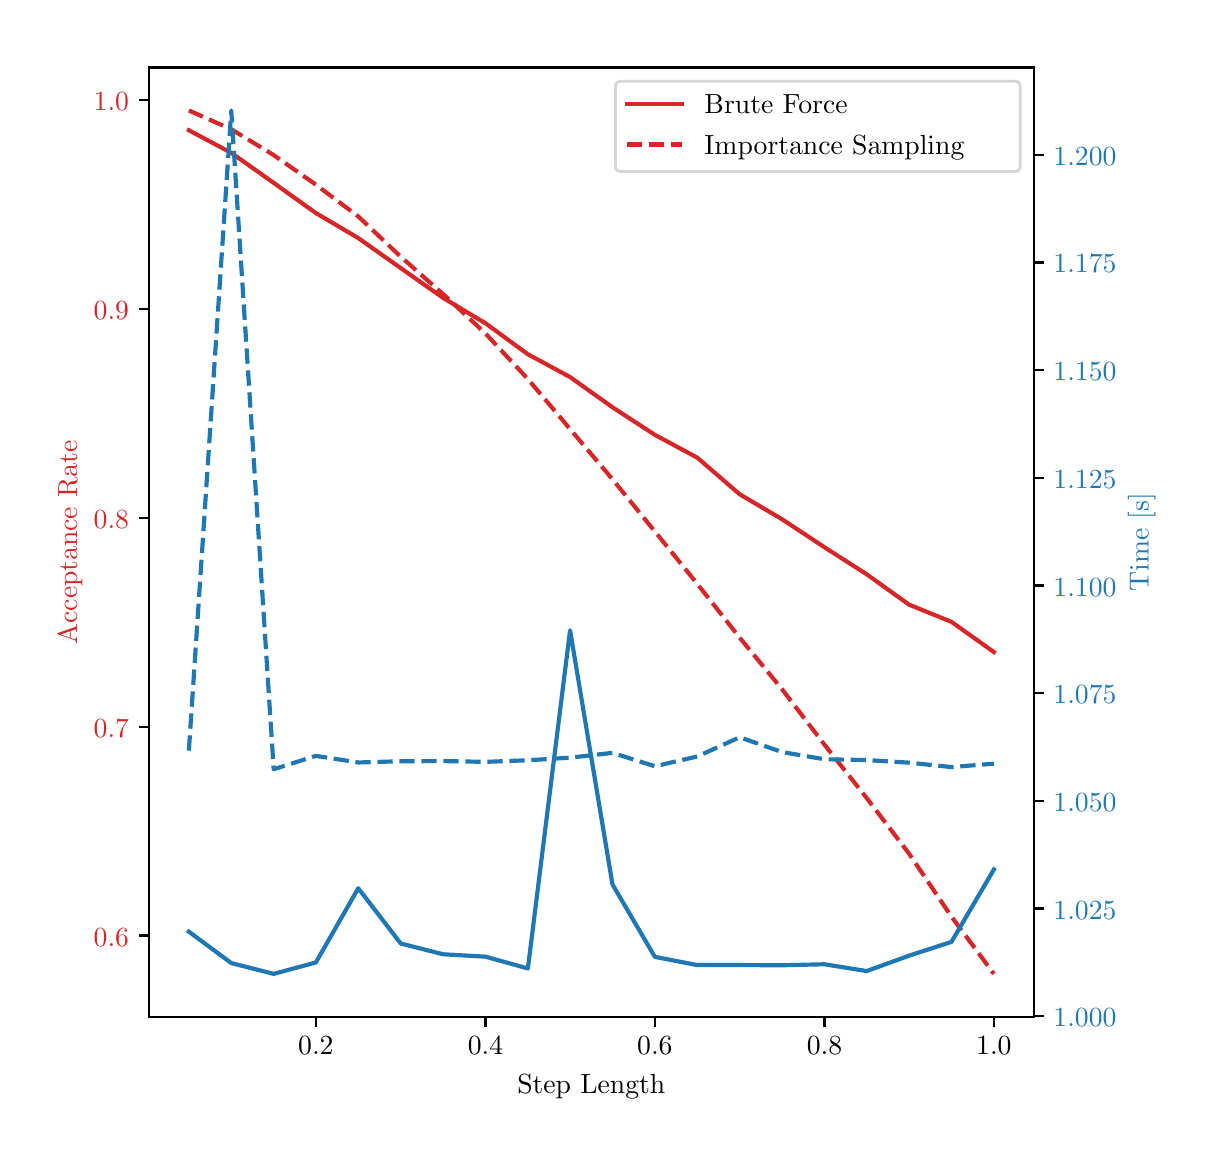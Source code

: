 \begingroup%
\makeatletter%
\begin{pgfpicture}%
\pgfpathrectangle{\pgfpointorigin}{\pgfqpoint{5.789in}{5.5in}}%
\pgfusepath{use as bounding box, clip}%
\begin{pgfscope}%
\pgfsetbuttcap%
\pgfsetmiterjoin%
\definecolor{currentfill}{rgb}{1.0,1.0,1.0}%
\pgfsetfillcolor{currentfill}%
\pgfsetlinewidth{0.0pt}%
\definecolor{currentstroke}{rgb}{1.0,1.0,1.0}%
\pgfsetstrokecolor{currentstroke}%
\pgfsetdash{}{0pt}%
\pgfpathmoveto{\pgfqpoint{0.0in}{0.0in}}%
\pgfpathlineto{\pgfqpoint{5.789in}{0.0in}}%
\pgfpathlineto{\pgfqpoint{5.789in}{5.5in}}%
\pgfpathlineto{\pgfqpoint{0.0in}{5.5in}}%
\pgfpathclose%
\pgfusepath{fill}%
\end{pgfscope}%
\begin{pgfscope}%
\pgfsetbuttcap%
\pgfsetmiterjoin%
\definecolor{currentfill}{rgb}{1.0,1.0,1.0}%
\pgfsetfillcolor{currentfill}%
\pgfsetlinewidth{0.0pt}%
\definecolor{currentstroke}{rgb}{0.0,0.0,0.0}%
\pgfsetstrokecolor{currentstroke}%
\pgfsetstrokeopacity{0.0}%
\pgfsetdash{}{0pt}%
\pgfpathmoveto{\pgfqpoint{0.605in}{0.553in}}%
\pgfpathlineto{\pgfqpoint{5.032in}{0.553in}}%
\pgfpathlineto{\pgfqpoint{5.032in}{5.301in}}%
\pgfpathlineto{\pgfqpoint{0.605in}{5.301in}}%
\pgfpathclose%
\pgfusepath{fill}%
\end{pgfscope}%
\begin{pgfscope}%
\pgfsetbuttcap%
\pgfsetroundjoin%
\definecolor{currentfill}{rgb}{0.0,0.0,0.0}%
\pgfsetfillcolor{currentfill}%
\pgfsetlinewidth{0.803pt}%
\definecolor{currentstroke}{rgb}{0.0,0.0,0.0}%
\pgfsetstrokecolor{currentstroke}%
\pgfsetdash{}{0pt}%
\pgfsys@defobject{currentmarker}{\pgfqpoint{0.0in}{-0.049in}}{\pgfqpoint{0.0in}{0.0in}}{%
\pgfpathmoveto{\pgfqpoint{0.0in}{0.0in}}%
\pgfpathlineto{\pgfqpoint{0.0in}{-0.049in}}%
\pgfusepath{stroke,fill}%
}%
\begin{pgfscope}%
\pgfsys@transformshift{1.441in}{0.553in}%
\pgfsys@useobject{currentmarker}{}%
\end{pgfscope}%
\end{pgfscope}%
\begin{pgfscope}%
\definecolor{textcolor}{rgb}{0.0,0.0,0.0}%
\pgfsetstrokecolor{textcolor}%
\pgfsetfillcolor{textcolor}%
\pgftext[x=1.441in,y=0.456in,,top]{\color{textcolor}\rmfamily\fontsize{10.0}{12.0}\selectfont \(\displaystyle 0.2\)}%
\end{pgfscope}%
\begin{pgfscope}%
\pgfsetbuttcap%
\pgfsetroundjoin%
\definecolor{currentfill}{rgb}{0.0,0.0,0.0}%
\pgfsetfillcolor{currentfill}%
\pgfsetlinewidth{0.803pt}%
\definecolor{currentstroke}{rgb}{0.0,0.0,0.0}%
\pgfsetstrokecolor{currentstroke}%
\pgfsetdash{}{0pt}%
\pgfsys@defobject{currentmarker}{\pgfqpoint{0.0in}{-0.049in}}{\pgfqpoint{0.0in}{0.0in}}{%
\pgfpathmoveto{\pgfqpoint{0.0in}{0.0in}}%
\pgfpathlineto{\pgfqpoint{0.0in}{-0.049in}}%
\pgfusepath{stroke,fill}%
}%
\begin{pgfscope}%
\pgfsys@transformshift{2.289in}{0.553in}%
\pgfsys@useobject{currentmarker}{}%
\end{pgfscope}%
\end{pgfscope}%
\begin{pgfscope}%
\definecolor{textcolor}{rgb}{0.0,0.0,0.0}%
\pgfsetstrokecolor{textcolor}%
\pgfsetfillcolor{textcolor}%
\pgftext[x=2.289in,y=0.456in,,top]{\color{textcolor}\rmfamily\fontsize{10.0}{12.0}\selectfont \(\displaystyle 0.4\)}%
\end{pgfscope}%
\begin{pgfscope}%
\pgfsetbuttcap%
\pgfsetroundjoin%
\definecolor{currentfill}{rgb}{0.0,0.0,0.0}%
\pgfsetfillcolor{currentfill}%
\pgfsetlinewidth{0.803pt}%
\definecolor{currentstroke}{rgb}{0.0,0.0,0.0}%
\pgfsetstrokecolor{currentstroke}%
\pgfsetdash{}{0pt}%
\pgfsys@defobject{currentmarker}{\pgfqpoint{0.0in}{-0.049in}}{\pgfqpoint{0.0in}{0.0in}}{%
\pgfpathmoveto{\pgfqpoint{0.0in}{0.0in}}%
\pgfpathlineto{\pgfqpoint{0.0in}{-0.049in}}%
\pgfusepath{stroke,fill}%
}%
\begin{pgfscope}%
\pgfsys@transformshift{3.136in}{0.553in}%
\pgfsys@useobject{currentmarker}{}%
\end{pgfscope}%
\end{pgfscope}%
\begin{pgfscope}%
\definecolor{textcolor}{rgb}{0.0,0.0,0.0}%
\pgfsetstrokecolor{textcolor}%
\pgfsetfillcolor{textcolor}%
\pgftext[x=3.136in,y=0.456in,,top]{\color{textcolor}\rmfamily\fontsize{10.0}{12.0}\selectfont \(\displaystyle 0.6\)}%
\end{pgfscope}%
\begin{pgfscope}%
\pgfsetbuttcap%
\pgfsetroundjoin%
\definecolor{currentfill}{rgb}{0.0,0.0,0.0}%
\pgfsetfillcolor{currentfill}%
\pgfsetlinewidth{0.803pt}%
\definecolor{currentstroke}{rgb}{0.0,0.0,0.0}%
\pgfsetstrokecolor{currentstroke}%
\pgfsetdash{}{0pt}%
\pgfsys@defobject{currentmarker}{\pgfqpoint{0.0in}{-0.049in}}{\pgfqpoint{0.0in}{0.0in}}{%
\pgfpathmoveto{\pgfqpoint{0.0in}{0.0in}}%
\pgfpathlineto{\pgfqpoint{0.0in}{-0.049in}}%
\pgfusepath{stroke,fill}%
}%
\begin{pgfscope}%
\pgfsys@transformshift{3.984in}{0.553in}%
\pgfsys@useobject{currentmarker}{}%
\end{pgfscope}%
\end{pgfscope}%
\begin{pgfscope}%
\definecolor{textcolor}{rgb}{0.0,0.0,0.0}%
\pgfsetstrokecolor{textcolor}%
\pgfsetfillcolor{textcolor}%
\pgftext[x=3.984in,y=0.456in,,top]{\color{textcolor}\rmfamily\fontsize{10.0}{12.0}\selectfont \(\displaystyle 0.8\)}%
\end{pgfscope}%
\begin{pgfscope}%
\pgfsetbuttcap%
\pgfsetroundjoin%
\definecolor{currentfill}{rgb}{0.0,0.0,0.0}%
\pgfsetfillcolor{currentfill}%
\pgfsetlinewidth{0.803pt}%
\definecolor{currentstroke}{rgb}{0.0,0.0,0.0}%
\pgfsetstrokecolor{currentstroke}%
\pgfsetdash{}{0pt}%
\pgfsys@defobject{currentmarker}{\pgfqpoint{0.0in}{-0.049in}}{\pgfqpoint{0.0in}{0.0in}}{%
\pgfpathmoveto{\pgfqpoint{0.0in}{0.0in}}%
\pgfpathlineto{\pgfqpoint{0.0in}{-0.049in}}%
\pgfusepath{stroke,fill}%
}%
\begin{pgfscope}%
\pgfsys@transformshift{4.831in}{0.553in}%
\pgfsys@useobject{currentmarker}{}%
\end{pgfscope}%
\end{pgfscope}%
\begin{pgfscope}%
\definecolor{textcolor}{rgb}{0.0,0.0,0.0}%
\pgfsetstrokecolor{textcolor}%
\pgfsetfillcolor{textcolor}%
\pgftext[x=4.831in,y=0.456in,,top]{\color{textcolor}\rmfamily\fontsize{10.0}{12.0}\selectfont \(\displaystyle 1.0\)}%
\end{pgfscope}%
\begin{pgfscope}%
\definecolor{textcolor}{rgb}{0.0,0.0,0.0}%
\pgfsetstrokecolor{textcolor}%
\pgfsetfillcolor{textcolor}%
\pgftext[x=2.818in,y=0.266in,,top]{\color{textcolor}\rmfamily\fontsize{10.0}{12.0}\selectfont Step Length}%
\end{pgfscope}%
\begin{pgfscope}%
\pgfsetbuttcap%
\pgfsetroundjoin%
\definecolor{currentfill}{rgb}{0.0,0.0,0.0}%
\pgfsetfillcolor{currentfill}%
\pgfsetlinewidth{0.803pt}%
\definecolor{currentstroke}{rgb}{0.0,0.0,0.0}%
\pgfsetstrokecolor{currentstroke}%
\pgfsetdash{}{0pt}%
\pgfsys@defobject{currentmarker}{\pgfqpoint{-0.049in}{0.0in}}{\pgfqpoint{0.0in}{0.0in}}{%
\pgfpathmoveto{\pgfqpoint{0.0in}{0.0in}}%
\pgfpathlineto{\pgfqpoint{-0.049in}{0.0in}}%
\pgfusepath{stroke,fill}%
}%
\begin{pgfscope}%
\pgfsys@transformshift{0.605in}{0.961in}%
\pgfsys@useobject{currentmarker}{}%
\end{pgfscope}%
\end{pgfscope}%
\begin{pgfscope}%
\definecolor{textcolor}{rgb}{0.839,0.153,0.157}%
\pgfsetstrokecolor{textcolor}%
\pgfsetfillcolor{textcolor}%
\pgftext[x=0.33in,y=0.908in,left,base]{\color{textcolor}\rmfamily\fontsize{10.0}{12.0}\selectfont \(\displaystyle 0.6\)}%
\end{pgfscope}%
\begin{pgfscope}%
\pgfsetbuttcap%
\pgfsetroundjoin%
\definecolor{currentfill}{rgb}{0.0,0.0,0.0}%
\pgfsetfillcolor{currentfill}%
\pgfsetlinewidth{0.803pt}%
\definecolor{currentstroke}{rgb}{0.0,0.0,0.0}%
\pgfsetstrokecolor{currentstroke}%
\pgfsetdash{}{0pt}%
\pgfsys@defobject{currentmarker}{\pgfqpoint{-0.049in}{0.0in}}{\pgfqpoint{0.0in}{0.0in}}{%
\pgfpathmoveto{\pgfqpoint{0.0in}{0.0in}}%
\pgfpathlineto{\pgfqpoint{-0.049in}{0.0in}}%
\pgfusepath{stroke,fill}%
}%
\begin{pgfscope}%
\pgfsys@transformshift{0.605in}{2.005in}%
\pgfsys@useobject{currentmarker}{}%
\end{pgfscope}%
\end{pgfscope}%
\begin{pgfscope}%
\definecolor{textcolor}{rgb}{0.839,0.153,0.157}%
\pgfsetstrokecolor{textcolor}%
\pgfsetfillcolor{textcolor}%
\pgftext[x=0.33in,y=1.953in,left,base]{\color{textcolor}\rmfamily\fontsize{10.0}{12.0}\selectfont \(\displaystyle 0.7\)}%
\end{pgfscope}%
\begin{pgfscope}%
\pgfsetbuttcap%
\pgfsetroundjoin%
\definecolor{currentfill}{rgb}{0.0,0.0,0.0}%
\pgfsetfillcolor{currentfill}%
\pgfsetlinewidth{0.803pt}%
\definecolor{currentstroke}{rgb}{0.0,0.0,0.0}%
\pgfsetstrokecolor{currentstroke}%
\pgfsetdash{}{0pt}%
\pgfsys@defobject{currentmarker}{\pgfqpoint{-0.049in}{0.0in}}{\pgfqpoint{0.0in}{0.0in}}{%
\pgfpathmoveto{\pgfqpoint{0.0in}{0.0in}}%
\pgfpathlineto{\pgfqpoint{-0.049in}{0.0in}}%
\pgfusepath{stroke,fill}%
}%
\begin{pgfscope}%
\pgfsys@transformshift{0.605in}{3.05in}%
\pgfsys@useobject{currentmarker}{}%
\end{pgfscope}%
\end{pgfscope}%
\begin{pgfscope}%
\definecolor{textcolor}{rgb}{0.839,0.153,0.157}%
\pgfsetstrokecolor{textcolor}%
\pgfsetfillcolor{textcolor}%
\pgftext[x=0.33in,y=2.997in,left,base]{\color{textcolor}\rmfamily\fontsize{10.0}{12.0}\selectfont \(\displaystyle 0.8\)}%
\end{pgfscope}%
\begin{pgfscope}%
\pgfsetbuttcap%
\pgfsetroundjoin%
\definecolor{currentfill}{rgb}{0.0,0.0,0.0}%
\pgfsetfillcolor{currentfill}%
\pgfsetlinewidth{0.803pt}%
\definecolor{currentstroke}{rgb}{0.0,0.0,0.0}%
\pgfsetstrokecolor{currentstroke}%
\pgfsetdash{}{0pt}%
\pgfsys@defobject{currentmarker}{\pgfqpoint{-0.049in}{0.0in}}{\pgfqpoint{0.0in}{0.0in}}{%
\pgfpathmoveto{\pgfqpoint{0.0in}{0.0in}}%
\pgfpathlineto{\pgfqpoint{-0.049in}{0.0in}}%
\pgfusepath{stroke,fill}%
}%
\begin{pgfscope}%
\pgfsys@transformshift{0.605in}{4.094in}%
\pgfsys@useobject{currentmarker}{}%
\end{pgfscope}%
\end{pgfscope}%
\begin{pgfscope}%
\definecolor{textcolor}{rgb}{0.839,0.153,0.157}%
\pgfsetstrokecolor{textcolor}%
\pgfsetfillcolor{textcolor}%
\pgftext[x=0.33in,y=4.041in,left,base]{\color{textcolor}\rmfamily\fontsize{10.0}{12.0}\selectfont \(\displaystyle 0.9\)}%
\end{pgfscope}%
\begin{pgfscope}%
\pgfsetbuttcap%
\pgfsetroundjoin%
\definecolor{currentfill}{rgb}{0.0,0.0,0.0}%
\pgfsetfillcolor{currentfill}%
\pgfsetlinewidth{0.803pt}%
\definecolor{currentstroke}{rgb}{0.0,0.0,0.0}%
\pgfsetstrokecolor{currentstroke}%
\pgfsetdash{}{0pt}%
\pgfsys@defobject{currentmarker}{\pgfqpoint{-0.049in}{0.0in}}{\pgfqpoint{0.0in}{0.0in}}{%
\pgfpathmoveto{\pgfqpoint{0.0in}{0.0in}}%
\pgfpathlineto{\pgfqpoint{-0.049in}{0.0in}}%
\pgfusepath{stroke,fill}%
}%
\begin{pgfscope}%
\pgfsys@transformshift{0.605in}{5.138in}%
\pgfsys@useobject{currentmarker}{}%
\end{pgfscope}%
\end{pgfscope}%
\begin{pgfscope}%
\definecolor{textcolor}{rgb}{0.839,0.153,0.157}%
\pgfsetstrokecolor{textcolor}%
\pgfsetfillcolor{textcolor}%
\pgftext[x=0.33in,y=5.086in,left,base]{\color{textcolor}\rmfamily\fontsize{10.0}{12.0}\selectfont \(\displaystyle 1.0\)}%
\end{pgfscope}%
\begin{pgfscope}%
\definecolor{textcolor}{rgb}{0.839,0.153,0.157}%
\pgfsetstrokecolor{textcolor}%
\pgfsetfillcolor{textcolor}%
\pgftext[x=0.274in,y=2.927in,,bottom,rotate=90.0]{\color{textcolor}\rmfamily\fontsize{10.0}{12.0}\selectfont Acceptance Rate}%
\end{pgfscope}%
\begin{pgfscope}%
\pgfpathrectangle{\pgfqpoint{0.605in}{0.553in}}{\pgfqpoint{4.428in}{4.749in}}%
\pgfusepath{clip}%
\pgfsetrectcap%
\pgfsetroundjoin%
\pgfsetlinewidth{1.506pt}%
\definecolor{currentstroke}{rgb}{0.839,0.153,0.157}%
\pgfsetstrokecolor{currentstroke}%
\pgfsetdash{}{0pt}%
\pgfpathmoveto{\pgfqpoint{0.806in}{4.987in}}%
\pgfpathlineto{\pgfqpoint{1.018in}{4.874in}}%
\pgfpathlineto{\pgfqpoint{1.23in}{4.724in}}%
\pgfpathlineto{\pgfqpoint{1.441in}{4.573in}}%
\pgfpathlineto{\pgfqpoint{1.653in}{4.448in}}%
\pgfpathlineto{\pgfqpoint{1.865in}{4.298in}}%
\pgfpathlineto{\pgfqpoint{2.077in}{4.149in}}%
\pgfpathlineto{\pgfqpoint{2.289in}{4.022in}}%
\pgfpathlineto{\pgfqpoint{2.501in}{3.867in}}%
\pgfpathlineto{\pgfqpoint{2.712in}{3.753in}}%
\pgfpathlineto{\pgfqpoint{2.924in}{3.602in}}%
\pgfpathlineto{\pgfqpoint{3.136in}{3.464in}}%
\pgfpathlineto{\pgfqpoint{3.348in}{3.35in}}%
\pgfpathlineto{\pgfqpoint{3.56in}{3.167in}}%
\pgfpathlineto{\pgfqpoint{3.772in}{3.042in}}%
\pgfpathlineto{\pgfqpoint{3.984in}{2.902in}}%
\pgfpathlineto{\pgfqpoint{4.195in}{2.767in}}%
\pgfpathlineto{\pgfqpoint{4.407in}{2.615in}}%
\pgfpathlineto{\pgfqpoint{4.619in}{2.529in}}%
\pgfpathlineto{\pgfqpoint{4.831in}{2.378in}}%
\pgfusepath{stroke}%
\end{pgfscope}%
\begin{pgfscope}%
\pgfpathrectangle{\pgfqpoint{0.605in}{0.553in}}{\pgfqpoint{4.428in}{4.749in}}%
\pgfusepath{clip}%
\pgfsetbuttcap%
\pgfsetroundjoin%
\pgfsetlinewidth{1.506pt}%
\definecolor{currentstroke}{rgb}{0.839,0.153,0.157}%
\pgfsetstrokecolor{currentstroke}%
\pgfsetdash{{5.55pt}{2.4pt}}{0.0pt}%
\pgfpathmoveto{\pgfqpoint{0.806in}{5.086in}}%
\pgfpathlineto{\pgfqpoint{1.018in}{4.992in}}%
\pgfpathlineto{\pgfqpoint{1.23in}{4.863in}}%
\pgfpathlineto{\pgfqpoint{1.441in}{4.715in}}%
\pgfpathlineto{\pgfqpoint{1.653in}{4.556in}}%
\pgfpathlineto{\pgfqpoint{1.865in}{4.355in}}%
\pgfpathlineto{\pgfqpoint{2.077in}{4.168in}}%
\pgfpathlineto{\pgfqpoint{2.289in}{3.971in}}%
\pgfpathlineto{\pgfqpoint{2.501in}{3.743in}}%
\pgfpathlineto{\pgfqpoint{2.712in}{3.493in}}%
\pgfpathlineto{\pgfqpoint{2.924in}{3.242in}}%
\pgfpathlineto{\pgfqpoint{3.136in}{2.981in}}%
\pgfpathlineto{\pgfqpoint{3.348in}{2.719in}}%
\pgfpathlineto{\pgfqpoint{3.56in}{2.45in}}%
\pgfpathlineto{\pgfqpoint{3.772in}{2.192in}}%
\pgfpathlineto{\pgfqpoint{3.984in}{1.915in}}%
\pgfpathlineto{\pgfqpoint{4.195in}{1.648in}}%
\pgfpathlineto{\pgfqpoint{4.407in}{1.37in}}%
\pgfpathlineto{\pgfqpoint{4.619in}{1.055in}}%
\pgfpathlineto{\pgfqpoint{4.831in}{0.769in}}%
\pgfusepath{stroke}%
\end{pgfscope}%
\begin{pgfscope}%
\pgfsetrectcap%
\pgfsetmiterjoin%
\pgfsetlinewidth{0.803pt}%
\definecolor{currentstroke}{rgb}{0.0,0.0,0.0}%
\pgfsetstrokecolor{currentstroke}%
\pgfsetdash{}{0pt}%
\pgfpathmoveto{\pgfqpoint{0.605in}{0.553in}}%
\pgfpathlineto{\pgfqpoint{0.605in}{5.301in}}%
\pgfusepath{stroke}%
\end{pgfscope}%
\begin{pgfscope}%
\pgfsetrectcap%
\pgfsetmiterjoin%
\pgfsetlinewidth{0.803pt}%
\definecolor{currentstroke}{rgb}{0.0,0.0,0.0}%
\pgfsetstrokecolor{currentstroke}%
\pgfsetdash{}{0pt}%
\pgfpathmoveto{\pgfqpoint{5.032in}{0.553in}}%
\pgfpathlineto{\pgfqpoint{5.032in}{5.301in}}%
\pgfusepath{stroke}%
\end{pgfscope}%
\begin{pgfscope}%
\pgfsetrectcap%
\pgfsetmiterjoin%
\pgfsetlinewidth{0.803pt}%
\definecolor{currentstroke}{rgb}{0.0,0.0,0.0}%
\pgfsetstrokecolor{currentstroke}%
\pgfsetdash{}{0pt}%
\pgfpathmoveto{\pgfqpoint{0.605in}{0.553in}}%
\pgfpathlineto{\pgfqpoint{5.032in}{0.553in}}%
\pgfusepath{stroke}%
\end{pgfscope}%
\begin{pgfscope}%
\pgfsetrectcap%
\pgfsetmiterjoin%
\pgfsetlinewidth{0.803pt}%
\definecolor{currentstroke}{rgb}{0.0,0.0,0.0}%
\pgfsetstrokecolor{currentstroke}%
\pgfsetdash{}{0pt}%
\pgfpathmoveto{\pgfqpoint{0.605in}{5.301in}}%
\pgfpathlineto{\pgfqpoint{5.032in}{5.301in}}%
\pgfusepath{stroke}%
\end{pgfscope}%
\begin{pgfscope}%
\pgfsetbuttcap%
\pgfsetmiterjoin%
\definecolor{currentfill}{rgb}{1.0,1.0,1.0}%
\pgfsetfillcolor{currentfill}%
\pgfsetfillopacity{0.8}%
\pgfsetlinewidth{1.004pt}%
\definecolor{currentstroke}{rgb}{0.8,0.8,0.8}%
\pgfsetstrokecolor{currentstroke}%
\pgfsetstrokeopacity{0.8}%
\pgfsetdash{}{0pt}%
\pgfpathmoveto{\pgfqpoint{2.967in}{4.781in}}%
\pgfpathlineto{\pgfqpoint{4.935in}{4.781in}}%
\pgfpathquadraticcurveto{\pgfqpoint{4.963in}{4.781in}}{\pgfqpoint{4.963in}{4.808in}}%
\pgfpathlineto{\pgfqpoint{4.963in}{5.204in}}%
\pgfpathquadraticcurveto{\pgfqpoint{4.963in}{5.232in}}{\pgfqpoint{4.935in}{5.232in}}%
\pgfpathlineto{\pgfqpoint{2.967in}{5.232in}}%
\pgfpathquadraticcurveto{\pgfqpoint{2.939in}{5.232in}}{\pgfqpoint{2.939in}{5.204in}}%
\pgfpathlineto{\pgfqpoint{2.939in}{4.808in}}%
\pgfpathquadraticcurveto{\pgfqpoint{2.939in}{4.781in}}{\pgfqpoint{2.967in}{4.781in}}%
\pgfpathclose%
\pgfusepath{stroke,fill}%
\end{pgfscope}%
\begin{pgfscope}%
\pgfsetrectcap%
\pgfsetroundjoin%
\pgfsetlinewidth{1.506pt}%
\definecolor{currentstroke}{rgb}{0.839,0.153,0.157}%
\pgfsetstrokecolor{currentstroke}%
\pgfsetdash{}{0pt}%
\pgfpathmoveto{\pgfqpoint{2.995in}{5.119in}}%
\pgfpathlineto{\pgfqpoint{3.273in}{5.119in}}%
\pgfusepath{stroke}%
\end{pgfscope}%
\begin{pgfscope}%
\definecolor{textcolor}{rgb}{0.0,0.0,0.0}%
\pgfsetstrokecolor{textcolor}%
\pgfsetfillcolor{textcolor}%
\pgftext[x=3.384in,y=5.071in,left,base]{\color{textcolor}\rmfamily\fontsize{10.0}{12.0}\selectfont Brute Force}%
\end{pgfscope}%
\begin{pgfscope}%
\pgfsetbuttcap%
\pgfsetroundjoin%
\pgfsetlinewidth{1.506pt}%
\definecolor{currentstroke}{rgb}{0.839,0.153,0.157}%
\pgfsetstrokecolor{currentstroke}%
\pgfsetdash{{5.55pt}{2.4pt}}{0.0pt}%
\pgfpathmoveto{\pgfqpoint{2.995in}{4.916in}}%
\pgfpathlineto{\pgfqpoint{3.273in}{4.916in}}%
\pgfusepath{stroke}%
\end{pgfscope}%
\begin{pgfscope}%
\definecolor{textcolor}{rgb}{0.0,0.0,0.0}%
\pgfsetstrokecolor{textcolor}%
\pgfsetfillcolor{textcolor}%
\pgftext[x=3.384in,y=4.867in,left,base]{\color{textcolor}\rmfamily\fontsize{10.0}{12.0}\selectfont Importance Sampling}%
\end{pgfscope}%
\begin{pgfscope}%
\pgfsetbuttcap%
\pgfsetroundjoin%
\definecolor{currentfill}{rgb}{0.0,0.0,0.0}%
\pgfsetfillcolor{currentfill}%
\pgfsetlinewidth{0.803pt}%
\definecolor{currentstroke}{rgb}{0.0,0.0,0.0}%
\pgfsetstrokecolor{currentstroke}%
\pgfsetdash{}{0pt}%
\pgfsys@defobject{currentmarker}{\pgfqpoint{0.0in}{0.0in}}{\pgfqpoint{0.049in}{0.0in}}{%
\pgfpathmoveto{\pgfqpoint{0.0in}{0.0in}}%
\pgfpathlineto{\pgfqpoint{0.049in}{0.0in}}%
\pgfusepath{stroke,fill}%
}%
\begin{pgfscope}%
\pgfsys@transformshift{5.032in}{0.557in}%
\pgfsys@useobject{currentmarker}{}%
\end{pgfscope}%
\end{pgfscope}%
\begin{pgfscope}%
\definecolor{textcolor}{rgb}{0.122,0.467,0.706}%
\pgfsetstrokecolor{textcolor}%
\pgfsetfillcolor{textcolor}%
\pgftext[x=5.129in,y=0.504in,left,base]{\color{textcolor}\rmfamily\fontsize{10.0}{12.0}\selectfont \(\displaystyle 1.000\)}%
\end{pgfscope}%
\begin{pgfscope}%
\pgfsetbuttcap%
\pgfsetroundjoin%
\definecolor{currentfill}{rgb}{0.0,0.0,0.0}%
\pgfsetfillcolor{currentfill}%
\pgfsetlinewidth{0.803pt}%
\definecolor{currentstroke}{rgb}{0.0,0.0,0.0}%
\pgfsetstrokecolor{currentstroke}%
\pgfsetdash{}{0pt}%
\pgfsys@defobject{currentmarker}{\pgfqpoint{0.0in}{0.0in}}{\pgfqpoint{0.049in}{0.0in}}{%
\pgfpathmoveto{\pgfqpoint{0.0in}{0.0in}}%
\pgfpathlineto{\pgfqpoint{0.049in}{0.0in}}%
\pgfusepath{stroke,fill}%
}%
\begin{pgfscope}%
\pgfsys@transformshift{5.032in}{1.096in}%
\pgfsys@useobject{currentmarker}{}%
\end{pgfscope}%
\end{pgfscope}%
\begin{pgfscope}%
\definecolor{textcolor}{rgb}{0.122,0.467,0.706}%
\pgfsetstrokecolor{textcolor}%
\pgfsetfillcolor{textcolor}%
\pgftext[x=5.129in,y=1.043in,left,base]{\color{textcolor}\rmfamily\fontsize{10.0}{12.0}\selectfont \(\displaystyle 1.025\)}%
\end{pgfscope}%
\begin{pgfscope}%
\pgfsetbuttcap%
\pgfsetroundjoin%
\definecolor{currentfill}{rgb}{0.0,0.0,0.0}%
\pgfsetfillcolor{currentfill}%
\pgfsetlinewidth{0.803pt}%
\definecolor{currentstroke}{rgb}{0.0,0.0,0.0}%
\pgfsetstrokecolor{currentstroke}%
\pgfsetdash{}{0pt}%
\pgfsys@defobject{currentmarker}{\pgfqpoint{0.0in}{0.0in}}{\pgfqpoint{0.049in}{0.0in}}{%
\pgfpathmoveto{\pgfqpoint{0.0in}{0.0in}}%
\pgfpathlineto{\pgfqpoint{0.049in}{0.0in}}%
\pgfusepath{stroke,fill}%
}%
\begin{pgfscope}%
\pgfsys@transformshift{5.032in}{1.634in}%
\pgfsys@useobject{currentmarker}{}%
\end{pgfscope}%
\end{pgfscope}%
\begin{pgfscope}%
\definecolor{textcolor}{rgb}{0.122,0.467,0.706}%
\pgfsetstrokecolor{textcolor}%
\pgfsetfillcolor{textcolor}%
\pgftext[x=5.129in,y=1.581in,left,base]{\color{textcolor}\rmfamily\fontsize{10.0}{12.0}\selectfont \(\displaystyle 1.050\)}%
\end{pgfscope}%
\begin{pgfscope}%
\pgfsetbuttcap%
\pgfsetroundjoin%
\definecolor{currentfill}{rgb}{0.0,0.0,0.0}%
\pgfsetfillcolor{currentfill}%
\pgfsetlinewidth{0.803pt}%
\definecolor{currentstroke}{rgb}{0.0,0.0,0.0}%
\pgfsetstrokecolor{currentstroke}%
\pgfsetdash{}{0pt}%
\pgfsys@defobject{currentmarker}{\pgfqpoint{0.0in}{0.0in}}{\pgfqpoint{0.049in}{0.0in}}{%
\pgfpathmoveto{\pgfqpoint{0.0in}{0.0in}}%
\pgfpathlineto{\pgfqpoint{0.049in}{0.0in}}%
\pgfusepath{stroke,fill}%
}%
\begin{pgfscope}%
\pgfsys@transformshift{5.032in}{2.173in}%
\pgfsys@useobject{currentmarker}{}%
\end{pgfscope}%
\end{pgfscope}%
\begin{pgfscope}%
\definecolor{textcolor}{rgb}{0.122,0.467,0.706}%
\pgfsetstrokecolor{textcolor}%
\pgfsetfillcolor{textcolor}%
\pgftext[x=5.129in,y=2.12in,left,base]{\color{textcolor}\rmfamily\fontsize{10.0}{12.0}\selectfont \(\displaystyle 1.075\)}%
\end{pgfscope}%
\begin{pgfscope}%
\pgfsetbuttcap%
\pgfsetroundjoin%
\definecolor{currentfill}{rgb}{0.0,0.0,0.0}%
\pgfsetfillcolor{currentfill}%
\pgfsetlinewidth{0.803pt}%
\definecolor{currentstroke}{rgb}{0.0,0.0,0.0}%
\pgfsetstrokecolor{currentstroke}%
\pgfsetdash{}{0pt}%
\pgfsys@defobject{currentmarker}{\pgfqpoint{0.0in}{0.0in}}{\pgfqpoint{0.049in}{0.0in}}{%
\pgfpathmoveto{\pgfqpoint{0.0in}{0.0in}}%
\pgfpathlineto{\pgfqpoint{0.049in}{0.0in}}%
\pgfusepath{stroke,fill}%
}%
\begin{pgfscope}%
\pgfsys@transformshift{5.032in}{2.711in}%
\pgfsys@useobject{currentmarker}{}%
\end{pgfscope}%
\end{pgfscope}%
\begin{pgfscope}%
\definecolor{textcolor}{rgb}{0.122,0.467,0.706}%
\pgfsetstrokecolor{textcolor}%
\pgfsetfillcolor{textcolor}%
\pgftext[x=5.129in,y=2.658in,left,base]{\color{textcolor}\rmfamily\fontsize{10.0}{12.0}\selectfont \(\displaystyle 1.100\)}%
\end{pgfscope}%
\begin{pgfscope}%
\pgfsetbuttcap%
\pgfsetroundjoin%
\definecolor{currentfill}{rgb}{0.0,0.0,0.0}%
\pgfsetfillcolor{currentfill}%
\pgfsetlinewidth{0.803pt}%
\definecolor{currentstroke}{rgb}{0.0,0.0,0.0}%
\pgfsetstrokecolor{currentstroke}%
\pgfsetdash{}{0pt}%
\pgfsys@defobject{currentmarker}{\pgfqpoint{0.0in}{0.0in}}{\pgfqpoint{0.049in}{0.0in}}{%
\pgfpathmoveto{\pgfqpoint{0.0in}{0.0in}}%
\pgfpathlineto{\pgfqpoint{0.049in}{0.0in}}%
\pgfusepath{stroke,fill}%
}%
\begin{pgfscope}%
\pgfsys@transformshift{5.032in}{3.249in}%
\pgfsys@useobject{currentmarker}{}%
\end{pgfscope}%
\end{pgfscope}%
\begin{pgfscope}%
\definecolor{textcolor}{rgb}{0.122,0.467,0.706}%
\pgfsetstrokecolor{textcolor}%
\pgfsetfillcolor{textcolor}%
\pgftext[x=5.129in,y=3.197in,left,base]{\color{textcolor}\rmfamily\fontsize{10.0}{12.0}\selectfont \(\displaystyle 1.125\)}%
\end{pgfscope}%
\begin{pgfscope}%
\pgfsetbuttcap%
\pgfsetroundjoin%
\definecolor{currentfill}{rgb}{0.0,0.0,0.0}%
\pgfsetfillcolor{currentfill}%
\pgfsetlinewidth{0.803pt}%
\definecolor{currentstroke}{rgb}{0.0,0.0,0.0}%
\pgfsetstrokecolor{currentstroke}%
\pgfsetdash{}{0pt}%
\pgfsys@defobject{currentmarker}{\pgfqpoint{0.0in}{0.0in}}{\pgfqpoint{0.049in}{0.0in}}{%
\pgfpathmoveto{\pgfqpoint{0.0in}{0.0in}}%
\pgfpathlineto{\pgfqpoint{0.049in}{0.0in}}%
\pgfusepath{stroke,fill}%
}%
\begin{pgfscope}%
\pgfsys@transformshift{5.032in}{3.788in}%
\pgfsys@useobject{currentmarker}{}%
\end{pgfscope}%
\end{pgfscope}%
\begin{pgfscope}%
\definecolor{textcolor}{rgb}{0.122,0.467,0.706}%
\pgfsetstrokecolor{textcolor}%
\pgfsetfillcolor{textcolor}%
\pgftext[x=5.129in,y=3.735in,left,base]{\color{textcolor}\rmfamily\fontsize{10.0}{12.0}\selectfont \(\displaystyle 1.150\)}%
\end{pgfscope}%
\begin{pgfscope}%
\pgfsetbuttcap%
\pgfsetroundjoin%
\definecolor{currentfill}{rgb}{0.0,0.0,0.0}%
\pgfsetfillcolor{currentfill}%
\pgfsetlinewidth{0.803pt}%
\definecolor{currentstroke}{rgb}{0.0,0.0,0.0}%
\pgfsetstrokecolor{currentstroke}%
\pgfsetdash{}{0pt}%
\pgfsys@defobject{currentmarker}{\pgfqpoint{0.0in}{0.0in}}{\pgfqpoint{0.049in}{0.0in}}{%
\pgfpathmoveto{\pgfqpoint{0.0in}{0.0in}}%
\pgfpathlineto{\pgfqpoint{0.049in}{0.0in}}%
\pgfusepath{stroke,fill}%
}%
\begin{pgfscope}%
\pgfsys@transformshift{5.032in}{4.326in}%
\pgfsys@useobject{currentmarker}{}%
\end{pgfscope}%
\end{pgfscope}%
\begin{pgfscope}%
\definecolor{textcolor}{rgb}{0.122,0.467,0.706}%
\pgfsetstrokecolor{textcolor}%
\pgfsetfillcolor{textcolor}%
\pgftext[x=5.129in,y=4.274in,left,base]{\color{textcolor}\rmfamily\fontsize{10.0}{12.0}\selectfont \(\displaystyle 1.175\)}%
\end{pgfscope}%
\begin{pgfscope}%
\pgfsetbuttcap%
\pgfsetroundjoin%
\definecolor{currentfill}{rgb}{0.0,0.0,0.0}%
\pgfsetfillcolor{currentfill}%
\pgfsetlinewidth{0.803pt}%
\definecolor{currentstroke}{rgb}{0.0,0.0,0.0}%
\pgfsetstrokecolor{currentstroke}%
\pgfsetdash{}{0pt}%
\pgfsys@defobject{currentmarker}{\pgfqpoint{0.0in}{0.0in}}{\pgfqpoint{0.049in}{0.0in}}{%
\pgfpathmoveto{\pgfqpoint{0.0in}{0.0in}}%
\pgfpathlineto{\pgfqpoint{0.049in}{0.0in}}%
\pgfusepath{stroke,fill}%
}%
\begin{pgfscope}%
\pgfsys@transformshift{5.032in}{4.865in}%
\pgfsys@useobject{currentmarker}{}%
\end{pgfscope}%
\end{pgfscope}%
\begin{pgfscope}%
\definecolor{textcolor}{rgb}{0.122,0.467,0.706}%
\pgfsetstrokecolor{textcolor}%
\pgfsetfillcolor{textcolor}%
\pgftext[x=5.129in,y=4.812in,left,base]{\color{textcolor}\rmfamily\fontsize{10.0}{12.0}\selectfont \(\displaystyle 1.200\)}%
\end{pgfscope}%
\begin{pgfscope}%
\definecolor{textcolor}{rgb}{0.122,0.467,0.706}%
\pgfsetstrokecolor{textcolor}%
\pgfsetfillcolor{textcolor}%
\pgftext[x=5.501in,y=2.927in,,top,rotate=90.0]{\color{textcolor}\rmfamily\fontsize{10.0}{12.0}\selectfont Time [s]}%
\end{pgfscope}%
\begin{pgfscope}%
\pgfpathrectangle{\pgfqpoint{0.605in}{0.553in}}{\pgfqpoint{4.428in}{4.749in}}%
\pgfusepath{clip}%
\pgfsetrectcap%
\pgfsetroundjoin%
\pgfsetlinewidth{1.506pt}%
\definecolor{currentstroke}{rgb}{0.122,0.467,0.706}%
\pgfsetstrokecolor{currentstroke}%
\pgfsetdash{}{0pt}%
\pgfpathmoveto{\pgfqpoint{0.806in}{0.98in}}%
\pgfpathlineto{\pgfqpoint{1.018in}{0.823in}}%
\pgfpathlineto{\pgfqpoint{1.23in}{0.769in}}%
\pgfpathlineto{\pgfqpoint{1.441in}{0.826in}}%
\pgfpathlineto{\pgfqpoint{1.653in}{1.197in}}%
\pgfpathlineto{\pgfqpoint{1.865in}{0.921in}}%
\pgfpathlineto{\pgfqpoint{2.077in}{0.867in}}%
\pgfpathlineto{\pgfqpoint{2.289in}{0.855in}}%
\pgfpathlineto{\pgfqpoint{2.501in}{0.796in}}%
\pgfpathlineto{\pgfqpoint{2.712in}{2.487in}}%
\pgfpathlineto{\pgfqpoint{2.924in}{1.216in}}%
\pgfpathlineto{\pgfqpoint{3.136in}{0.854in}}%
\pgfpathlineto{\pgfqpoint{3.348in}{0.813in}}%
\pgfpathlineto{\pgfqpoint{3.56in}{0.813in}}%
\pgfpathlineto{\pgfqpoint{3.772in}{0.812in}}%
\pgfpathlineto{\pgfqpoint{3.984in}{0.817in}}%
\pgfpathlineto{\pgfqpoint{4.195in}{0.783in}}%
\pgfpathlineto{\pgfqpoint{4.407in}{0.86in}}%
\pgfpathlineto{\pgfqpoint{4.619in}{0.929in}}%
\pgfpathlineto{\pgfqpoint{4.831in}{1.291in}}%
\pgfusepath{stroke}%
\end{pgfscope}%
\begin{pgfscope}%
\pgfpathrectangle{\pgfqpoint{0.605in}{0.553in}}{\pgfqpoint{4.428in}{4.749in}}%
\pgfusepath{clip}%
\pgfsetbuttcap%
\pgfsetroundjoin%
\pgfsetlinewidth{1.506pt}%
\definecolor{currentstroke}{rgb}{0.122,0.467,0.706}%
\pgfsetstrokecolor{currentstroke}%
\pgfsetdash{{5.55pt}{2.4pt}}{0.0pt}%
\pgfpathmoveto{\pgfqpoint{0.806in}{1.885in}}%
\pgfpathlineto{\pgfqpoint{1.018in}{5.086in}}%
\pgfpathlineto{\pgfqpoint{1.23in}{1.792in}}%
\pgfpathlineto{\pgfqpoint{1.441in}{1.859in}}%
\pgfpathlineto{\pgfqpoint{1.653in}{1.826in}}%
\pgfpathlineto{\pgfqpoint{1.865in}{1.832in}}%
\pgfpathlineto{\pgfqpoint{2.077in}{1.833in}}%
\pgfpathlineto{\pgfqpoint{2.289in}{1.829in}}%
\pgfpathlineto{\pgfqpoint{2.501in}{1.837in}}%
\pgfpathlineto{\pgfqpoint{2.712in}{1.85in}}%
\pgfpathlineto{\pgfqpoint{2.924in}{1.874in}}%
\pgfpathlineto{\pgfqpoint{3.136in}{1.807in}}%
\pgfpathlineto{\pgfqpoint{3.348in}{1.856in}}%
\pgfpathlineto{\pgfqpoint{3.56in}{1.952in}}%
\pgfpathlineto{\pgfqpoint{3.772in}{1.878in}}%
\pgfpathlineto{\pgfqpoint{3.984in}{1.842in}}%
\pgfpathlineto{\pgfqpoint{4.195in}{1.838in}}%
\pgfpathlineto{\pgfqpoint{4.407in}{1.825in}}%
\pgfpathlineto{\pgfqpoint{4.619in}{1.803in}}%
\pgfpathlineto{\pgfqpoint{4.831in}{1.82in}}%
\pgfusepath{stroke}%
\end{pgfscope}%
\begin{pgfscope}%
\pgfsetrectcap%
\pgfsetmiterjoin%
\pgfsetlinewidth{0.803pt}%
\definecolor{currentstroke}{rgb}{0.0,0.0,0.0}%
\pgfsetstrokecolor{currentstroke}%
\pgfsetdash{}{0pt}%
\pgfpathmoveto{\pgfqpoint{0.605in}{0.553in}}%
\pgfpathlineto{\pgfqpoint{0.605in}{5.301in}}%
\pgfusepath{stroke}%
\end{pgfscope}%
\begin{pgfscope}%
\pgfsetrectcap%
\pgfsetmiterjoin%
\pgfsetlinewidth{0.803pt}%
\definecolor{currentstroke}{rgb}{0.0,0.0,0.0}%
\pgfsetstrokecolor{currentstroke}%
\pgfsetdash{}{0pt}%
\pgfpathmoveto{\pgfqpoint{5.032in}{0.553in}}%
\pgfpathlineto{\pgfqpoint{5.032in}{5.301in}}%
\pgfusepath{stroke}%
\end{pgfscope}%
\begin{pgfscope}%
\pgfsetrectcap%
\pgfsetmiterjoin%
\pgfsetlinewidth{0.803pt}%
\definecolor{currentstroke}{rgb}{0.0,0.0,0.0}%
\pgfsetstrokecolor{currentstroke}%
\pgfsetdash{}{0pt}%
\pgfpathmoveto{\pgfqpoint{0.605in}{0.553in}}%
\pgfpathlineto{\pgfqpoint{5.032in}{0.553in}}%
\pgfusepath{stroke}%
\end{pgfscope}%
\begin{pgfscope}%
\pgfsetrectcap%
\pgfsetmiterjoin%
\pgfsetlinewidth{0.803pt}%
\definecolor{currentstroke}{rgb}{0.0,0.0,0.0}%
\pgfsetstrokecolor{currentstroke}%
\pgfsetdash{}{0pt}%
\pgfpathmoveto{\pgfqpoint{0.605in}{5.301in}}%
\pgfpathlineto{\pgfqpoint{5.032in}{5.301in}}%
\pgfusepath{stroke}%
\end{pgfscope}%
\end{pgfpicture}%
\makeatother%
\endgroup%
